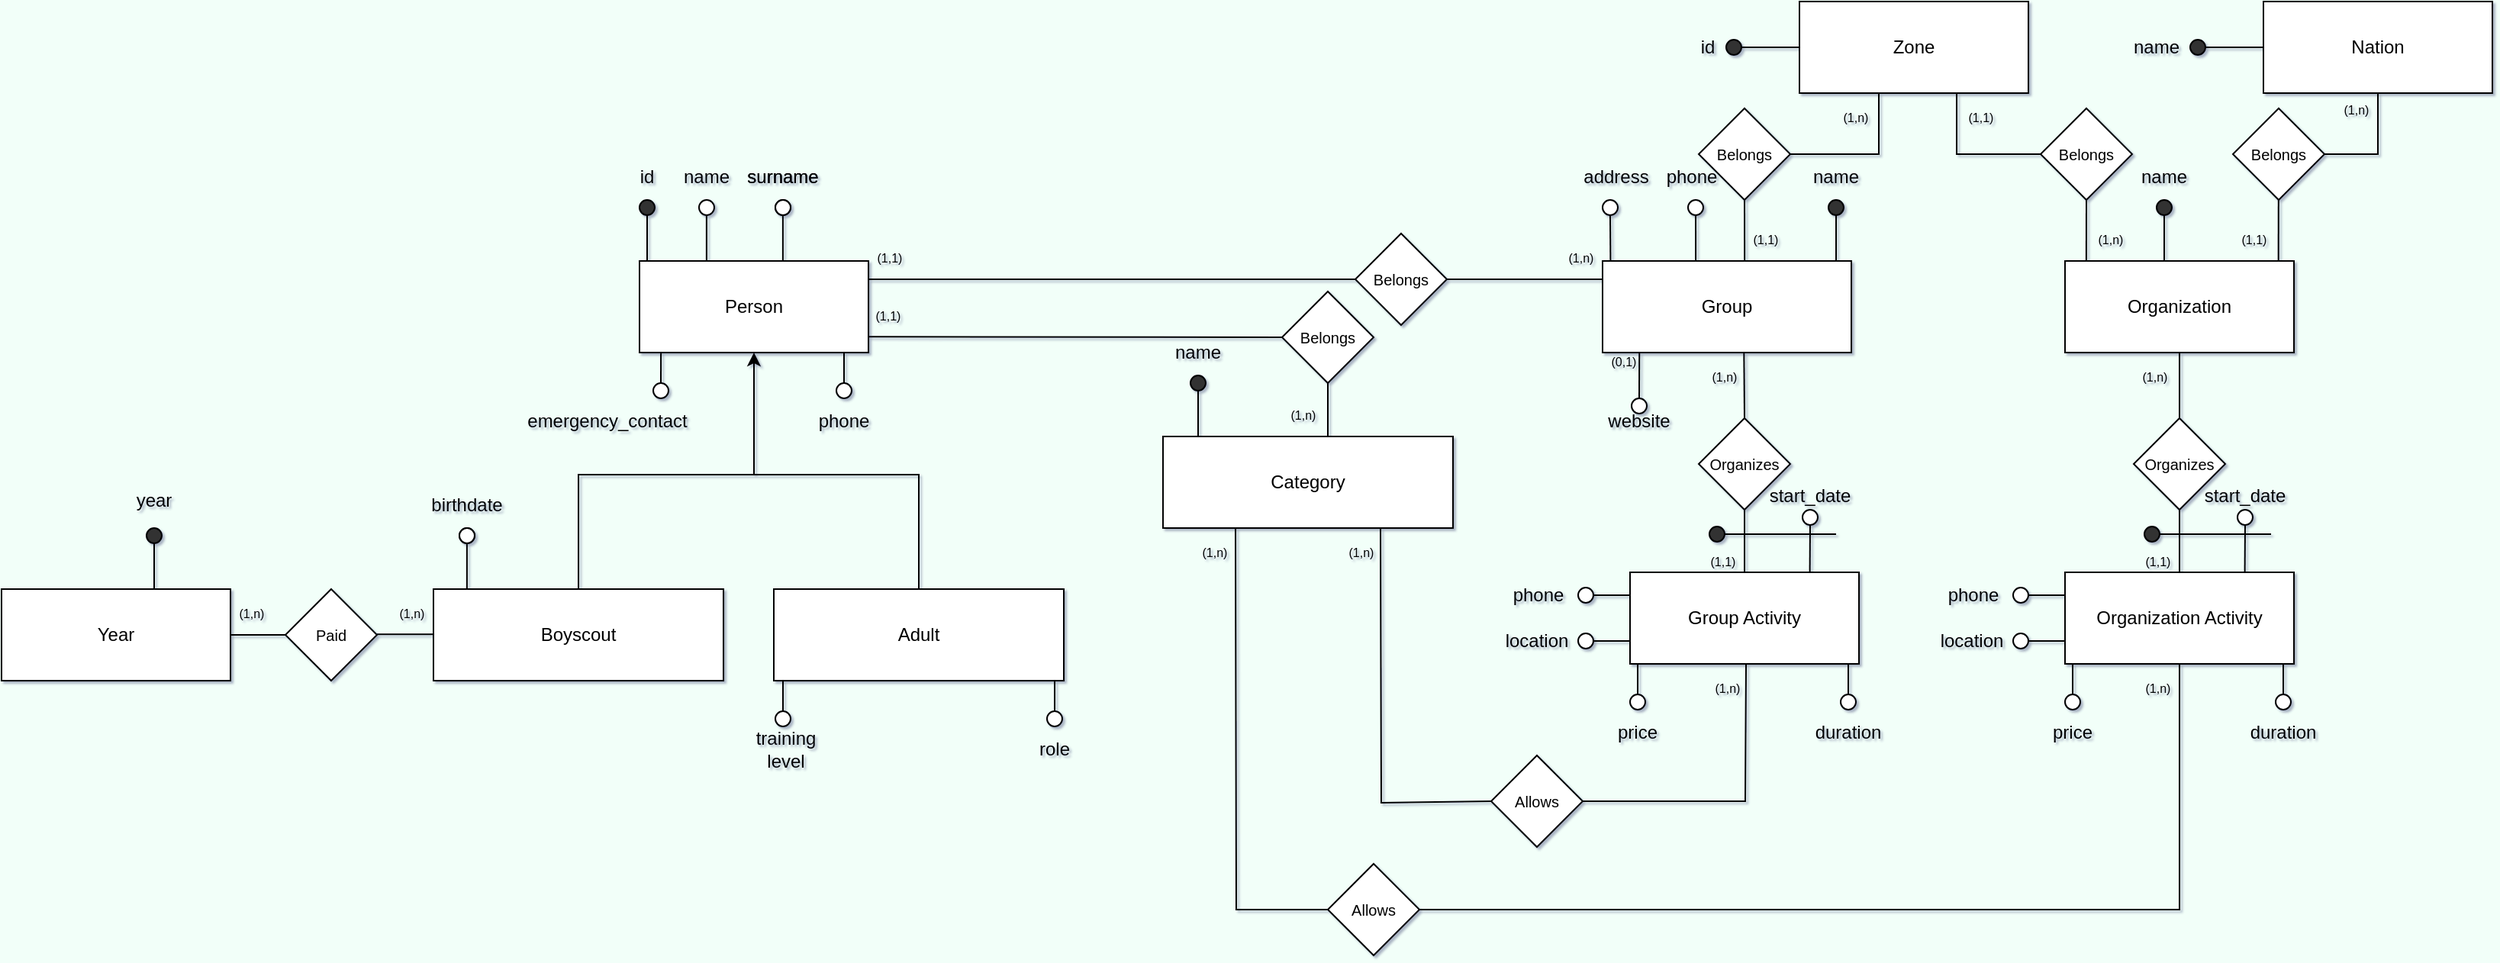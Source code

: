 <mxfile version="18.1.3" type="device"><diagram id="R2lEEEUBdFMjLlhIrx00" name="Page-1"><mxGraphModel dx="1183" dy="358" grid="1" gridSize="10" guides="1" tooltips="1" connect="1" arrows="1" fold="1" page="1" pageScale="1" pageWidth="850" pageHeight="1100" background="#F2FFF9" math="0" shadow="1" extFonts="Permanent Marker^https://fonts.googleapis.com/css?family=Permanent+Marker"><root><mxCell id="0"/><mxCell id="1" parent="0"/><mxCell id="DoqK734k6bvV0mtq3_Hi-2" value="Person" style="rounded=0;whiteSpace=wrap;html=1;" parent="1" vertex="1"><mxGeometry x="-81" y="255" width="150" height="60" as="geometry"/></mxCell><mxCell id="DoqK734k6bvV0mtq3_Hi-8" value="" style="ellipse;whiteSpace=wrap;html=1;fillColor=#303030;" parent="1" vertex="1"><mxGeometry x="-81" y="215" width="10" height="10" as="geometry"/></mxCell><mxCell id="DoqK734k6bvV0mtq3_Hi-12" value="" style="endArrow=none;html=1;rounded=0;" parent="1" edge="1"><mxGeometry width="50" height="50" relative="1" as="geometry"><mxPoint x="-76" y="255" as="sourcePoint"/><mxPoint x="-76" y="225" as="targetPoint"/></mxGeometry></mxCell><mxCell id="DoqK734k6bvV0mtq3_Hi-15" value="id" style="text;html=1;strokeColor=none;fillColor=none;align=center;verticalAlign=middle;whiteSpace=wrap;rounded=0;" parent="1" vertex="1"><mxGeometry x="-106" y="185" width="60" height="30" as="geometry"/></mxCell><mxCell id="DoqK734k6bvV0mtq3_Hi-16" value="" style="ellipse;whiteSpace=wrap;html=1;fillColor=#FFFFFF;" parent="1" vertex="1"><mxGeometry x="-42" y="215" width="10" height="10" as="geometry"/></mxCell><mxCell id="DoqK734k6bvV0mtq3_Hi-18" value="name" style="text;html=1;strokeColor=none;fillColor=none;align=center;verticalAlign=middle;whiteSpace=wrap;rounded=0;" parent="1" vertex="1"><mxGeometry x="-67" y="185" width="60" height="30" as="geometry"/></mxCell><mxCell id="DoqK734k6bvV0mtq3_Hi-21" value="" style="ellipse;whiteSpace=wrap;html=1;fillColor=#FFFFFF;" parent="1" vertex="1"><mxGeometry x="8" y="215" width="10" height="10" as="geometry"/></mxCell><mxCell id="DoqK734k6bvV0mtq3_Hi-23" value="surname" style="text;html=1;strokeColor=none;fillColor=none;align=center;verticalAlign=middle;whiteSpace=wrap;rounded=0;" parent="1" vertex="1"><mxGeometry x="-17" y="185" width="60" height="30" as="geometry"/></mxCell><mxCell id="DoqK734k6bvV0mtq3_Hi-24" value="surname" style="text;html=1;strokeColor=none;fillColor=none;align=center;verticalAlign=middle;whiteSpace=wrap;rounded=0;" parent="1" vertex="1"><mxGeometry x="-17" y="185" width="60" height="30" as="geometry"/></mxCell><mxCell id="DoqK734k6bvV0mtq3_Hi-25" value="" style="ellipse;whiteSpace=wrap;html=1;fillColor=#FFFFFF;" parent="1" vertex="1"><mxGeometry x="8" y="215" width="10" height="10" as="geometry"/></mxCell><mxCell id="DoqK734k6bvV0mtq3_Hi-27" value="emergency_contact" style="text;html=1;strokeColor=none;fillColor=none;align=center;verticalAlign=middle;whiteSpace=wrap;rounded=0;" parent="1" vertex="1"><mxGeometry x="-132" y="345" width="60" height="30" as="geometry"/></mxCell><mxCell id="DoqK734k6bvV0mtq3_Hi-28" value="" style="ellipse;whiteSpace=wrap;html=1;fillColor=#FFFFFF;" parent="1" vertex="1"><mxGeometry x="-72" y="335" width="10" height="10" as="geometry"/></mxCell><mxCell id="DoqK734k6bvV0mtq3_Hi-30" value="phone" style="text;html=1;strokeColor=none;fillColor=none;align=center;verticalAlign=middle;whiteSpace=wrap;rounded=0;" parent="1" vertex="1"><mxGeometry x="23" y="345" width="60" height="30" as="geometry"/></mxCell><mxCell id="DoqK734k6bvV0mtq3_Hi-31" value="" style="ellipse;whiteSpace=wrap;html=1;fillColor=#FFFFFF;" parent="1" vertex="1"><mxGeometry x="48" y="335" width="10" height="10" as="geometry"/></mxCell><mxCell id="DoqK734k6bvV0mtq3_Hi-32" value="" style="endArrow=none;html=1;rounded=0;" parent="1" edge="1"><mxGeometry width="50" height="50" relative="1" as="geometry"><mxPoint x="-37.06" y="255" as="sourcePoint"/><mxPoint x="-37.06" y="225" as="targetPoint"/></mxGeometry></mxCell><mxCell id="DoqK734k6bvV0mtq3_Hi-33" value="" style="endArrow=none;html=1;rounded=0;" parent="1" edge="1"><mxGeometry width="50" height="50" relative="1" as="geometry"><mxPoint x="12.94" y="255" as="sourcePoint"/><mxPoint x="12.94" y="225" as="targetPoint"/></mxGeometry></mxCell><mxCell id="DoqK734k6bvV0mtq3_Hi-35" value="Adult" style="rounded=0;whiteSpace=wrap;html=1;" parent="1" vertex="1"><mxGeometry x="7" y="470" width="190" height="60" as="geometry"/></mxCell><mxCell id="DoqK734k6bvV0mtq3_Hi-37" value="training level" style="text;html=1;strokeColor=none;fillColor=none;align=center;verticalAlign=middle;whiteSpace=wrap;rounded=0;" parent="1" vertex="1"><mxGeometry x="-15" y="560" width="60" height="30" as="geometry"/></mxCell><mxCell id="DoqK734k6bvV0mtq3_Hi-40" value="role" style="text;html=1;strokeColor=none;fillColor=none;align=center;verticalAlign=middle;whiteSpace=wrap;rounded=0;" parent="1" vertex="1"><mxGeometry x="161" y="560" width="60" height="30" as="geometry"/></mxCell><mxCell id="DoqK734k6bvV0mtq3_Hi-42" value="Group" style="rounded=0;whiteSpace=wrap;html=1;" parent="1" vertex="1"><mxGeometry x="550" y="255" width="163" height="60" as="geometry"/></mxCell><mxCell id="DoqK734k6bvV0mtq3_Hi-43" value="" style="ellipse;whiteSpace=wrap;html=1;fillColor=#303030;" parent="1" vertex="1"><mxGeometry x="698" y="215" width="10" height="10" as="geometry"/></mxCell><mxCell id="DoqK734k6bvV0mtq3_Hi-44" value="" style="endArrow=none;html=1;rounded=0;" parent="1" edge="1"><mxGeometry width="50" height="50" relative="1" as="geometry"><mxPoint x="703" y="255" as="sourcePoint"/><mxPoint x="703" y="225" as="targetPoint"/></mxGeometry></mxCell><mxCell id="DoqK734k6bvV0mtq3_Hi-45" value="name" style="text;html=1;strokeColor=none;fillColor=none;align=center;verticalAlign=middle;whiteSpace=wrap;rounded=0;" parent="1" vertex="1"><mxGeometry x="673" y="185" width="60" height="30" as="geometry"/></mxCell><mxCell id="DoqK734k6bvV0mtq3_Hi-47" value="phone" style="text;html=1;strokeColor=none;fillColor=none;align=center;verticalAlign=middle;whiteSpace=wrap;rounded=0;" parent="1" vertex="1"><mxGeometry x="589" y="185" width="39" height="30" as="geometry"/></mxCell><mxCell id="DoqK734k6bvV0mtq3_Hi-50" value="website" style="text;html=1;strokeColor=none;fillColor=none;align=center;verticalAlign=middle;whiteSpace=wrap;rounded=0;" parent="1" vertex="1"><mxGeometry x="544" y="345" width="60" height="30" as="geometry"/></mxCell><mxCell id="DoqK734k6bvV0mtq3_Hi-57" value="address" style="text;html=1;strokeColor=none;fillColor=none;align=center;verticalAlign=middle;whiteSpace=wrap;rounded=0;" parent="1" vertex="1"><mxGeometry x="529" y="185" width="60" height="30" as="geometry"/></mxCell><mxCell id="DoqK734k6bvV0mtq3_Hi-72" value="Organization" style="rounded=0;whiteSpace=wrap;html=1;" parent="1" vertex="1"><mxGeometry x="853" y="255" width="150" height="60" as="geometry"/></mxCell><mxCell id="DoqK734k6bvV0mtq3_Hi-78" value="" style="ellipse;whiteSpace=wrap;html=1;fillColor=#303030;" parent="1" vertex="1"><mxGeometry x="913" y="215" width="10" height="10" as="geometry"/></mxCell><mxCell id="DoqK734k6bvV0mtq3_Hi-79" value="" style="endArrow=none;html=1;rounded=0;" parent="1" edge="1"><mxGeometry width="50" height="50" relative="1" as="geometry"><mxPoint x="918" y="255" as="sourcePoint"/><mxPoint x="918" y="225" as="targetPoint"/></mxGeometry></mxCell><mxCell id="DoqK734k6bvV0mtq3_Hi-80" value="name" style="text;html=1;strokeColor=none;fillColor=none;align=center;verticalAlign=middle;whiteSpace=wrap;rounded=0;" parent="1" vertex="1"><mxGeometry x="888" y="185" width="60" height="30" as="geometry"/></mxCell><mxCell id="DoqK734k6bvV0mtq3_Hi-81" value="" style="endArrow=none;html=1;rounded=0;exitX=0.5;exitY=1;exitDx=0;exitDy=0;entryX=0.032;entryY=-0.006;entryDx=0;entryDy=0;entryPerimeter=0;" parent="1" source="DoqK734k6bvV0mtq3_Hi-82" target="DoqK734k6bvV0mtq3_Hi-42" edge="1"><mxGeometry width="50" height="50" relative="1" as="geometry"><mxPoint x="572" y="235" as="sourcePoint"/><mxPoint x="555" y="250" as="targetPoint"/></mxGeometry></mxCell><mxCell id="DoqK734k6bvV0mtq3_Hi-82" value="" style="ellipse;whiteSpace=wrap;html=1;fillColor=#FFFFFF;" parent="1" vertex="1"><mxGeometry x="550" y="215" width="10" height="10" as="geometry"/></mxCell><mxCell id="DoqK734k6bvV0mtq3_Hi-83" value="" style="endArrow=none;html=1;rounded=0;exitX=0.148;exitY=1.008;exitDx=0;exitDy=0;entryX=0.5;entryY=0;entryDx=0;entryDy=0;exitPerimeter=0;" parent="1" source="DoqK734k6bvV0mtq3_Hi-42" target="DoqK734k6bvV0mtq3_Hi-84" edge="1"><mxGeometry width="50" height="50" relative="1" as="geometry"><mxPoint x="563" y="300" as="sourcePoint"/><mxPoint x="525.0" y="305" as="targetPoint"/></mxGeometry></mxCell><mxCell id="DoqK734k6bvV0mtq3_Hi-84" value="" style="ellipse;whiteSpace=wrap;html=1;fillColor=#FFFFFF;" parent="1" vertex="1"><mxGeometry x="569" y="345" width="10" height="10" as="geometry"/></mxCell><mxCell id="DoqK734k6bvV0mtq3_Hi-85" value="" style="endArrow=none;html=1;rounded=0;exitX=0.067;exitY=-0.002;exitDx=0;exitDy=0;entryX=0.5;entryY=1;entryDx=0;entryDy=0;exitPerimeter=0;" parent="1" target="DoqK734k6bvV0mtq3_Hi-86" edge="1"><mxGeometry width="50" height="50" relative="1" as="geometry"><mxPoint x="611.05" y="254.88" as="sourcePoint"/><mxPoint x="563.0" y="265" as="targetPoint"/></mxGeometry></mxCell><mxCell id="DoqK734k6bvV0mtq3_Hi-86" value="" style="ellipse;whiteSpace=wrap;html=1;fillColor=#FFFFFF;" parent="1" vertex="1"><mxGeometry x="606" y="215" width="10" height="10" as="geometry"/></mxCell><mxCell id="DoqK734k6bvV0mtq3_Hi-93" value="Group Activity" style="rounded=0;whiteSpace=wrap;html=1;" parent="1" vertex="1"><mxGeometry x="568" y="459" width="150" height="60" as="geometry"/></mxCell><mxCell id="DoqK734k6bvV0mtq3_Hi-95" value="start_date" style="text;html=1;strokeColor=none;fillColor=none;align=center;verticalAlign=middle;whiteSpace=wrap;rounded=0;" parent="1" vertex="1"><mxGeometry x="656" y="394" width="60" height="30" as="geometry"/></mxCell><mxCell id="DoqK734k6bvV0mtq3_Hi-96" value="" style="ellipse;whiteSpace=wrap;html=1;fillColor=#FFFFFF;" parent="1" vertex="1"><mxGeometry x="681" y="418" width="10" height="10" as="geometry"/></mxCell><mxCell id="DoqK734k6bvV0mtq3_Hi-97" value="" style="endArrow=none;html=1;rounded=0;entryX=0.5;entryY=1;entryDx=0;entryDy=0;exitX=0.832;exitY=0;exitDx=0;exitDy=0;exitPerimeter=0;" parent="1" target="DoqK734k6bvV0mtq3_Hi-96" edge="1"><mxGeometry width="50" height="50" relative="1" as="geometry"><mxPoint x="685.8" y="459" as="sourcePoint"/><mxPoint x="686" y="445" as="targetPoint"/></mxGeometry></mxCell><mxCell id="DoqK734k6bvV0mtq3_Hi-98" value="duration" style="text;html=1;strokeColor=none;fillColor=none;align=center;verticalAlign=middle;whiteSpace=wrap;rounded=0;" parent="1" vertex="1"><mxGeometry x="681" y="549" width="60" height="30" as="geometry"/></mxCell><mxCell id="DoqK734k6bvV0mtq3_Hi-99" value="" style="ellipse;whiteSpace=wrap;html=1;fillColor=#FFFFFF;" parent="1" vertex="1"><mxGeometry x="706" y="539" width="10" height="10" as="geometry"/></mxCell><mxCell id="DoqK734k6bvV0mtq3_Hi-100" value="" style="endArrow=none;html=1;rounded=0;exitX=0.5;exitY=1;exitDx=0;exitDy=0;entryX=0.5;entryY=0;entryDx=0;entryDy=0;" parent="1" target="DoqK734k6bvV0mtq3_Hi-99" edge="1"><mxGeometry width="50" height="50" relative="1" as="geometry"><mxPoint x="711" y="519.0" as="sourcePoint"/><mxPoint x="711" y="539" as="targetPoint"/></mxGeometry></mxCell><mxCell id="DoqK734k6bvV0mtq3_Hi-101" value="price" style="text;html=1;strokeColor=none;fillColor=none;align=center;verticalAlign=middle;whiteSpace=wrap;rounded=0;" parent="1" vertex="1"><mxGeometry x="543" y="549" width="60" height="30" as="geometry"/></mxCell><mxCell id="DoqK734k6bvV0mtq3_Hi-102" value="" style="ellipse;whiteSpace=wrap;html=1;fillColor=#FFFFFF;" parent="1" vertex="1"><mxGeometry x="568" y="539" width="10" height="10" as="geometry"/></mxCell><mxCell id="DoqK734k6bvV0mtq3_Hi-103" value="" style="endArrow=none;html=1;rounded=0;exitX=0.5;exitY=1;exitDx=0;exitDy=0;entryX=0.5;entryY=0;entryDx=0;entryDy=0;" parent="1" target="DoqK734k6bvV0mtq3_Hi-102" edge="1"><mxGeometry width="50" height="50" relative="1" as="geometry"><mxPoint x="573" y="519.0" as="sourcePoint"/><mxPoint x="573" y="539" as="targetPoint"/></mxGeometry></mxCell><mxCell id="DoqK734k6bvV0mtq3_Hi-104" value="location" style="text;html=1;strokeColor=none;fillColor=none;align=center;verticalAlign=middle;whiteSpace=wrap;rounded=0;" parent="1" vertex="1"><mxGeometry x="477" y="489" width="60" height="30" as="geometry"/></mxCell><mxCell id="DoqK734k6bvV0mtq3_Hi-108" value="phone" style="text;html=1;strokeColor=none;fillColor=none;align=center;verticalAlign=middle;whiteSpace=wrap;rounded=0;" parent="1" vertex="1"><mxGeometry x="487" y="459" width="42" height="30" as="geometry"/></mxCell><mxCell id="DoqK734k6bvV0mtq3_Hi-109" value="" style="ellipse;whiteSpace=wrap;html=1;fillColor=#FFFFFF;" parent="1" vertex="1"><mxGeometry x="534" y="469" width="10" height="10" as="geometry"/></mxCell><mxCell id="DoqK734k6bvV0mtq3_Hi-110" value="" style="endArrow=none;html=1;rounded=0;entryX=1;entryY=0.5;entryDx=0;entryDy=0;" parent="1" target="DoqK734k6bvV0mtq3_Hi-109" edge="1"><mxGeometry width="50" height="50" relative="1" as="geometry"><mxPoint x="568" y="474" as="sourcePoint"/><mxPoint x="528" y="474" as="targetPoint"/></mxGeometry></mxCell><mxCell id="DoqK734k6bvV0mtq3_Hi-111" value="&lt;span style=&quot;font-size: 10px&quot;&gt;Organizes&lt;/span&gt;" style="rhombus;whiteSpace=wrap;html=1;fillColor=#FFFFFF;" parent="1" vertex="1"><mxGeometry x="613" y="358" width="60" height="60" as="geometry"/></mxCell><mxCell id="DoqK734k6bvV0mtq3_Hi-112" value="&lt;font style=&quot;font-size: 10px&quot;&gt;Organizes&lt;/font&gt;" style="rhombus;whiteSpace=wrap;html=1;fillColor=#FFFFFF;" parent="1" vertex="1"><mxGeometry x="898" y="358" width="60" height="60" as="geometry"/></mxCell><mxCell id="DoqK734k6bvV0mtq3_Hi-119" value="&lt;font style=&quot;font-size: 8px&quot;&gt;(1,n)&lt;/font&gt;" style="text;html=1;strokeColor=none;fillColor=none;align=center;verticalAlign=middle;whiteSpace=wrap;rounded=0;" parent="1" vertex="1"><mxGeometry x="898" y="315" width="28" height="30" as="geometry"/></mxCell><mxCell id="DoqK734k6bvV0mtq3_Hi-121" value="&lt;font style=&quot;font-size: 8px&quot;&gt;(1,1)&lt;/font&gt;" style="text;html=1;strokeColor=none;fillColor=none;align=center;verticalAlign=middle;whiteSpace=wrap;rounded=0;" parent="1" vertex="1"><mxGeometry x="615" y="436" width="28" height="30" as="geometry"/></mxCell><mxCell id="DoqK734k6bvV0mtq3_Hi-128" value="" style="ellipse;whiteSpace=wrap;html=1;fillColor=#FFFFFF;" parent="1" vertex="1"><mxGeometry x="8" y="550" width="10" height="10" as="geometry"/></mxCell><mxCell id="DoqK734k6bvV0mtq3_Hi-129" value="" style="endArrow=none;html=1;rounded=0;exitX=0.5;exitY=1;exitDx=0;exitDy=0;entryX=0.5;entryY=0;entryDx=0;entryDy=0;" parent="1" edge="1"><mxGeometry width="50" height="50" relative="1" as="geometry"><mxPoint x="13" y="530" as="sourcePoint"/><mxPoint x="13" y="550" as="targetPoint"/></mxGeometry></mxCell><mxCell id="DoqK734k6bvV0mtq3_Hi-130" value="" style="ellipse;whiteSpace=wrap;html=1;fillColor=#FFFFFF;" parent="1" vertex="1"><mxGeometry x="186" y="550" width="10" height="10" as="geometry"/></mxCell><mxCell id="DoqK734k6bvV0mtq3_Hi-131" value="" style="endArrow=none;html=1;rounded=0;exitX=0.5;exitY=1;exitDx=0;exitDy=0;entryX=0.5;entryY=0;entryDx=0;entryDy=0;" parent="1" target="DoqK734k6bvV0mtq3_Hi-130" edge="1"><mxGeometry width="50" height="50" relative="1" as="geometry"><mxPoint x="191" y="530" as="sourcePoint"/><mxPoint x="191" y="550" as="targetPoint"/></mxGeometry></mxCell><mxCell id="DoqK734k6bvV0mtq3_Hi-145" value="" style="endArrow=none;html=1;rounded=0;entryX=0.5;entryY=1;entryDx=0;entryDy=0;exitX=0.5;exitY=0;exitDx=0;exitDy=0;" parent="1" source="DoqK734k6bvV0mtq3_Hi-112" target="DoqK734k6bvV0mtq3_Hi-72" edge="1"><mxGeometry width="50" height="50" relative="1" as="geometry"><mxPoint x="967.49" y="385" as="sourcePoint"/><mxPoint x="967.29" y="275" as="targetPoint"/></mxGeometry></mxCell><mxCell id="DoqK734k6bvV0mtq3_Hi-146" value="" style="ellipse;whiteSpace=wrap;html=1;fillColor=#FFFFFF;" parent="1" vertex="1"><mxGeometry x="534" y="499" width="10" height="10" as="geometry"/></mxCell><mxCell id="DoqK734k6bvV0mtq3_Hi-147" value="" style="endArrow=none;html=1;rounded=0;entryX=1;entryY=0.5;entryDx=0;entryDy=0;" parent="1" target="DoqK734k6bvV0mtq3_Hi-146" edge="1"><mxGeometry width="50" height="50" relative="1" as="geometry"><mxPoint x="568" y="504.0" as="sourcePoint"/><mxPoint x="528" y="504" as="targetPoint"/></mxGeometry></mxCell><mxCell id="DoqK734k6bvV0mtq3_Hi-176" value="&lt;font style=&quot;font-size: 10px&quot;&gt;Allows&lt;/font&gt;" style="rhombus;whiteSpace=wrap;html=1;fillColor=#FFFFFF;" parent="1" vertex="1"><mxGeometry x="477" y="579" width="60" height="60" as="geometry"/></mxCell><mxCell id="DoqK734k6bvV0mtq3_Hi-190" value="" style="ellipse;whiteSpace=wrap;html=1;fillColor=#303030;" parent="1" vertex="1"><mxGeometry x="280" y="330" width="10" height="10" as="geometry"/></mxCell><mxCell id="DoqK734k6bvV0mtq3_Hi-191" value="" style="endArrow=none;html=1;rounded=0;" parent="1" edge="1"><mxGeometry width="50" height="50" relative="1" as="geometry"><mxPoint x="285" y="370" as="sourcePoint"/><mxPoint x="285" y="340" as="targetPoint"/></mxGeometry></mxCell><mxCell id="DoqK734k6bvV0mtq3_Hi-192" value="name" style="text;html=1;strokeColor=none;fillColor=none;align=center;verticalAlign=middle;whiteSpace=wrap;rounded=0;" parent="1" vertex="1"><mxGeometry x="255" y="300" width="60" height="30" as="geometry"/></mxCell><mxCell id="DoqK734k6bvV0mtq3_Hi-195" value="" style="endArrow=none;html=1;rounded=0;entryX=0.5;entryY=1;entryDx=0;entryDy=0;exitX=0.5;exitY=0;exitDx=0;exitDy=0;" parent="1" source="DoqK734k6bvV0mtq3_Hi-111" edge="1"><mxGeometry width="50" height="50" relative="1" as="geometry"><mxPoint x="643" y="365" as="sourcePoint"/><mxPoint x="642.66" y="315" as="targetPoint"/></mxGeometry></mxCell><mxCell id="BF_dbd6eHi6yPSpijGAB-2" value="" style="endArrow=none;html=1;rounded=0;entryX=0.25;entryY=1;entryDx=0;entryDy=0;exitX=1;exitY=0.5;exitDx=0;exitDy=0;" parent="1" source="DoqK734k6bvV0mtq3_Hi-176" edge="1"><mxGeometry width="50" height="50" relative="1" as="geometry"><mxPoint x="449" y="609" as="sourcePoint"/><mxPoint x="644" y="519" as="targetPoint"/><Array as="points"><mxPoint x="643.5" y="609"/></Array></mxGeometry></mxCell><mxCell id="BF_dbd6eHi6yPSpijGAB-15" value="Zone" style="rounded=0;whiteSpace=wrap;html=1;" parent="1" vertex="1"><mxGeometry x="679" y="85" width="150" height="60" as="geometry"/></mxCell><mxCell id="BF_dbd6eHi6yPSpijGAB-16" value="" style="endArrow=none;html=1;rounded=0;exitX=0.571;exitY=-0.006;exitDx=0;exitDy=0;entryX=0.5;entryY=1;entryDx=0;entryDy=0;exitPerimeter=0;" parent="1" source="DoqK734k6bvV0mtq3_Hi-42" target="BF_dbd6eHi6yPSpijGAB-23" edge="1"><mxGeometry width="50" height="50" relative="1" as="geometry"><mxPoint x="593" y="405" as="sourcePoint"/><mxPoint x="693" y="165" as="targetPoint"/></mxGeometry></mxCell><mxCell id="BF_dbd6eHi6yPSpijGAB-19" value="id" style="text;html=1;strokeColor=none;fillColor=none;align=center;verticalAlign=middle;whiteSpace=wrap;rounded=0;" parent="1" vertex="1"><mxGeometry x="589" y="100" width="60" height="30" as="geometry"/></mxCell><mxCell id="BF_dbd6eHi6yPSpijGAB-20" value="" style="ellipse;whiteSpace=wrap;html=1;fillColor=#303030;" parent="1" vertex="1"><mxGeometry x="631" y="110" width="10" height="10" as="geometry"/></mxCell><mxCell id="BF_dbd6eHi6yPSpijGAB-23" value="&lt;font style=&quot;font-size: 10px&quot;&gt;Belongs&lt;/font&gt;" style="rhombus;whiteSpace=wrap;html=1;fillColor=#FFFFFF;" parent="1" vertex="1"><mxGeometry x="613" y="155" width="60" height="60" as="geometry"/></mxCell><mxCell id="BF_dbd6eHi6yPSpijGAB-26" value="&lt;font style=&quot;font-size: 8px&quot;&gt;(1,1)&lt;/font&gt;" style="text;html=1;strokeColor=none;fillColor=none;align=center;verticalAlign=middle;whiteSpace=wrap;rounded=0;" parent="1" vertex="1"><mxGeometry x="643" y="225" width="28" height="30" as="geometry"/></mxCell><mxCell id="BF_dbd6eHi6yPSpijGAB-28" value="" style="endArrow=none;html=1;rounded=0;entryX=0;entryY=0.5;entryDx=0;entryDy=0;exitX=1;exitY=0.5;exitDx=0;exitDy=0;" parent="1" source="BF_dbd6eHi6yPSpijGAB-20" target="BF_dbd6eHi6yPSpijGAB-15" edge="1"><mxGeometry width="50" height="50" relative="1" as="geometry"><mxPoint x="757" y="55" as="sourcePoint"/><mxPoint x="519.5" y="505" as="targetPoint"/></mxGeometry></mxCell><mxCell id="BF_dbd6eHi6yPSpijGAB-34" value="" style="endArrow=none;html=1;rounded=0;exitX=0;exitY=0;exitDx=0;exitDy=0;" parent="1" source="DoqK734k6bvV0mtq3_Hi-45" edge="1"><mxGeometry width="50" height="50" relative="1" as="geometry"><mxPoint x="651" y="185" as="sourcePoint"/><mxPoint x="731" y="145" as="targetPoint"/><Array as="points"><mxPoint x="731" y="185"/></Array></mxGeometry></mxCell><mxCell id="BF_dbd6eHi6yPSpijGAB-35" value="&lt;font style=&quot;font-size: 8px&quot;&gt;(1,n)&lt;/font&gt;" style="text;html=1;strokeColor=none;fillColor=none;align=center;verticalAlign=middle;whiteSpace=wrap;rounded=0;" parent="1" vertex="1"><mxGeometry x="702" y="145" width="28" height="30" as="geometry"/></mxCell><mxCell id="BF_dbd6eHi6yPSpijGAB-38" value="&lt;font style=&quot;font-size: 10px&quot;&gt;Belongs&lt;/font&gt;" style="rhombus;whiteSpace=wrap;html=1;fillColor=#FFFFFF;" parent="1" vertex="1"><mxGeometry x="837" y="155" width="60" height="60" as="geometry"/></mxCell><mxCell id="BF_dbd6eHi6yPSpijGAB-41" value="" style="endArrow=none;html=1;rounded=0;exitX=0.534;exitY=0.013;exitDx=0;exitDy=0;entryX=0.5;entryY=1;entryDx=0;entryDy=0;exitPerimeter=0;" parent="1" target="BF_dbd6eHi6yPSpijGAB-38" edge="1"><mxGeometry width="50" height="50" relative="1" as="geometry"><mxPoint x="866.93" y="255" as="sourcePoint"/><mxPoint x="866.83" y="214.22" as="targetPoint"/></mxGeometry></mxCell><mxCell id="BF_dbd6eHi6yPSpijGAB-43" value="" style="endArrow=none;html=1;rounded=0;exitX=0;exitY=0.5;exitDx=0;exitDy=0;" parent="1" edge="1"><mxGeometry width="50" height="50" relative="1" as="geometry"><mxPoint x="815" y="185" as="sourcePoint"/><mxPoint x="782" y="145" as="targetPoint"/><Array as="points"><mxPoint x="782" y="185"/></Array></mxGeometry></mxCell><mxCell id="BF_dbd6eHi6yPSpijGAB-44" value="&lt;font style=&quot;font-size: 8px&quot;&gt;(1,1)&lt;/font&gt;" style="text;html=1;strokeColor=none;fillColor=none;align=center;verticalAlign=middle;whiteSpace=wrap;rounded=0;" parent="1" vertex="1"><mxGeometry x="784" y="145" width="28" height="30" as="geometry"/></mxCell><mxCell id="BF_dbd6eHi6yPSpijGAB-45" value="&lt;font style=&quot;font-size: 8px&quot;&gt;(1,n)&lt;/font&gt;" style="text;html=1;strokeColor=none;fillColor=none;align=center;verticalAlign=middle;whiteSpace=wrap;rounded=0;" parent="1" vertex="1"><mxGeometry x="869" y="225" width="28" height="30" as="geometry"/></mxCell><mxCell id="mEatIiZUnXs6xPLFm82P-4" value="" style="endArrow=none;html=1;rounded=0;exitX=0.067;exitY=1.008;exitDx=0;exitDy=0;exitPerimeter=0;" parent="1" edge="1"><mxGeometry width="50" height="50" relative="1" as="geometry"><mxPoint x="-66.95" y="315.48" as="sourcePoint"/><mxPoint x="-67" y="335" as="targetPoint"/></mxGeometry></mxCell><mxCell id="mEatIiZUnXs6xPLFm82P-5" value="" style="endArrow=none;html=1;rounded=0;" parent="1" edge="1"><mxGeometry width="50" height="50" relative="1" as="geometry"><mxPoint x="53" y="315" as="sourcePoint"/><mxPoint x="53" y="335" as="targetPoint"/></mxGeometry></mxCell><mxCell id="mEatIiZUnXs6xPLFm82P-6" value="&lt;font style=&quot;font-size: 10px&quot;&gt;Paid&lt;/font&gt;" style="rhombus;whiteSpace=wrap;html=1;fillColor=#FFFFFF;" parent="1" vertex="1"><mxGeometry x="-313" y="470" width="60" height="60" as="geometry"/></mxCell><mxCell id="mEatIiZUnXs6xPLFm82P-9" value="" style="endArrow=none;html=1;rounded=0;entryX=0;entryY=0.5;entryDx=0;entryDy=0;" parent="1" target="mEatIiZUnXs6xPLFm82P-6" edge="1"><mxGeometry width="50" height="50" relative="1" as="geometry"><mxPoint x="-350" y="500" as="sourcePoint"/><mxPoint x="-318" y="500" as="targetPoint"/></mxGeometry></mxCell><mxCell id="mEatIiZUnXs6xPLFm82P-10" value="Year" style="rounded=0;whiteSpace=wrap;html=1;" parent="1" vertex="1"><mxGeometry x="-499" y="470" width="150" height="60" as="geometry"/></mxCell><mxCell id="mEatIiZUnXs6xPLFm82P-13" value="" style="ellipse;whiteSpace=wrap;html=1;fillColor=#303030;" parent="1" vertex="1"><mxGeometry x="-404" y="430" width="10" height="10" as="geometry"/></mxCell><mxCell id="mEatIiZUnXs6xPLFm82P-14" value="" style="endArrow=none;html=1;rounded=0;" parent="1" edge="1"><mxGeometry width="50" height="50" relative="1" as="geometry"><mxPoint x="-399" y="470" as="sourcePoint"/><mxPoint x="-399" y="440" as="targetPoint"/></mxGeometry></mxCell><mxCell id="mEatIiZUnXs6xPLFm82P-15" value="year" style="text;html=1;strokeColor=none;fillColor=none;align=center;verticalAlign=middle;whiteSpace=wrap;rounded=0;" parent="1" vertex="1"><mxGeometry x="-429" y="397" width="60" height="30" as="geometry"/></mxCell><mxCell id="mEatIiZUnXs6xPLFm82P-16" value="&lt;font style=&quot;font-size: 8px&quot;&gt;(1,n)&lt;/font&gt;" style="text;html=1;strokeColor=none;fillColor=none;align=center;verticalAlign=middle;whiteSpace=wrap;rounded=0;" parent="1" vertex="1"><mxGeometry x="-349" y="470" width="28" height="30" as="geometry"/></mxCell><mxCell id="mEatIiZUnXs6xPLFm82P-41" value="&lt;font style=&quot;font-size: 8px&quot;&gt;(0,1)&lt;/font&gt;" style="text;html=1;strokeColor=none;fillColor=none;align=center;verticalAlign=middle;whiteSpace=wrap;rounded=0;" parent="1" vertex="1"><mxGeometry x="550" y="305" width="28" height="30" as="geometry"/></mxCell><mxCell id="mEatIiZUnXs6xPLFm82P-51" value="&lt;font style=&quot;font-size: 10px&quot;&gt;Belongs&lt;/font&gt;" style="rhombus;whiteSpace=wrap;html=1;fillColor=#FFFFFF;" parent="1" vertex="1"><mxGeometry x="963" y="155" width="60" height="60" as="geometry"/></mxCell><mxCell id="mEatIiZUnXs6xPLFm82P-52" value="" style="endArrow=none;html=1;rounded=0;exitX=1;exitY=0.5;exitDx=0;exitDy=0;entryX=0.5;entryY=1;entryDx=0;entryDy=0;" parent="1" source="mEatIiZUnXs6xPLFm82P-51" target="tHgO-CwZLrN9yqZKkyuR-40" edge="1"><mxGeometry width="50" height="50" relative="1" as="geometry"><mxPoint x="847" y="195" as="sourcePoint"/><mxPoint x="1052.52" y="150.24" as="targetPoint"/><Array as="points"><mxPoint x="1058" y="185"/></Array></mxGeometry></mxCell><mxCell id="mEatIiZUnXs6xPLFm82P-53" value="" style="endArrow=none;html=1;rounded=0;exitX=0.534;exitY=0.013;exitDx=0;exitDy=0;entryX=0.5;entryY=1;entryDx=0;entryDy=0;exitPerimeter=0;" parent="1" edge="1"><mxGeometry width="50" height="50" relative="1" as="geometry"><mxPoint x="992.83" y="255" as="sourcePoint"/><mxPoint x="992.9" y="215" as="targetPoint"/></mxGeometry></mxCell><mxCell id="mEatIiZUnXs6xPLFm82P-54" value="&lt;font style=&quot;font-size: 8px&quot;&gt;(1,1)&lt;/font&gt;" style="text;html=1;strokeColor=none;fillColor=none;align=center;verticalAlign=middle;whiteSpace=wrap;rounded=0;" parent="1" vertex="1"><mxGeometry x="963" y="225" width="28" height="30" as="geometry"/></mxCell><mxCell id="mEatIiZUnXs6xPLFm82P-55" value="&lt;font style=&quot;font-size: 8px&quot;&gt;(1,n)&lt;/font&gt;" style="text;html=1;strokeColor=none;fillColor=none;align=center;verticalAlign=middle;whiteSpace=wrap;rounded=0;" parent="1" vertex="1"><mxGeometry x="1030" y="140" width="28" height="30" as="geometry"/></mxCell><mxCell id="mEatIiZUnXs6xPLFm82P-63" value="" style="ellipse;whiteSpace=wrap;html=1;fillColor=#FFFFFF;" parent="1" vertex="1"><mxGeometry x="-199" y="430" width="10" height="10" as="geometry"/></mxCell><mxCell id="mEatIiZUnXs6xPLFm82P-64" value="birthdate" style="text;html=1;strokeColor=none;fillColor=none;align=center;verticalAlign=middle;whiteSpace=wrap;rounded=0;" parent="1" vertex="1"><mxGeometry x="-224" y="400" width="60" height="30" as="geometry"/></mxCell><mxCell id="mEatIiZUnXs6xPLFm82P-66" value="" style="ellipse;whiteSpace=wrap;html=1;fillColor=#FFFFFF;" parent="1" vertex="1"><mxGeometry x="-199" y="430" width="10" height="10" as="geometry"/></mxCell><mxCell id="mEatIiZUnXs6xPLFm82P-67" value="" style="endArrow=none;html=1;rounded=0;" parent="1" edge="1"><mxGeometry width="50" height="50" relative="1" as="geometry"><mxPoint x="-194.06" y="470" as="sourcePoint"/><mxPoint x="-194.06" y="440" as="targetPoint"/></mxGeometry></mxCell><mxCell id="tHgO-CwZLrN9yqZKkyuR-1" value="Boyscout" style="rounded=0;whiteSpace=wrap;html=1;" parent="1" vertex="1"><mxGeometry x="-216" y="470" width="190" height="60" as="geometry"/></mxCell><mxCell id="tHgO-CwZLrN9yqZKkyuR-4" value="" style="endArrow=classic;html=1;rounded=0;entryX=0.5;entryY=1;entryDx=0;entryDy=0;" parent="1" target="DoqK734k6bvV0mtq3_Hi-2" edge="1"><mxGeometry width="50" height="50" relative="1" as="geometry"><mxPoint x="-6" y="395" as="sourcePoint"/><mxPoint x="54" y="335" as="targetPoint"/></mxGeometry></mxCell><mxCell id="tHgO-CwZLrN9yqZKkyuR-5" value="" style="endArrow=none;html=1;rounded=0;exitX=0.5;exitY=0;exitDx=0;exitDy=0;entryX=0.5;entryY=0;entryDx=0;entryDy=0;" parent="1" source="DoqK734k6bvV0mtq3_Hi-35" target="tHgO-CwZLrN9yqZKkyuR-1" edge="1"><mxGeometry width="50" height="50" relative="1" as="geometry"><mxPoint x="44" y="395" as="sourcePoint"/><mxPoint x="-116" y="395" as="targetPoint"/><Array as="points"><mxPoint x="102" y="395"/><mxPoint x="5" y="395"/><mxPoint x="-121" y="395"/></Array></mxGeometry></mxCell><mxCell id="tHgO-CwZLrN9yqZKkyuR-6" value="" style="endArrow=none;html=1;rounded=0;entryX=0;entryY=0.5;entryDx=0;entryDy=0;" parent="1" edge="1"><mxGeometry width="50" height="50" relative="1" as="geometry"><mxPoint x="-253" y="499.67" as="sourcePoint"/><mxPoint x="-216" y="499.67" as="targetPoint"/></mxGeometry></mxCell><mxCell id="tHgO-CwZLrN9yqZKkyuR-7" value="&lt;font style=&quot;font-size: 8px&quot;&gt;(1,n)&lt;/font&gt;" style="text;html=1;strokeColor=none;fillColor=none;align=center;verticalAlign=middle;whiteSpace=wrap;rounded=0;" parent="1" vertex="1"><mxGeometry x="-244" y="470" width="28" height="30" as="geometry"/></mxCell><mxCell id="tHgO-CwZLrN9yqZKkyuR-8" value="Organization Activity" style="rounded=0;whiteSpace=wrap;html=1;" parent="1" vertex="1"><mxGeometry x="853" y="459" width="150" height="60" as="geometry"/></mxCell><mxCell id="tHgO-CwZLrN9yqZKkyuR-12" value="duration" style="text;html=1;strokeColor=none;fillColor=none;align=center;verticalAlign=middle;whiteSpace=wrap;rounded=0;" parent="1" vertex="1"><mxGeometry x="966" y="549" width="60" height="30" as="geometry"/></mxCell><mxCell id="tHgO-CwZLrN9yqZKkyuR-13" value="" style="ellipse;whiteSpace=wrap;html=1;fillColor=#FFFFFF;" parent="1" vertex="1"><mxGeometry x="991" y="539" width="10" height="10" as="geometry"/></mxCell><mxCell id="tHgO-CwZLrN9yqZKkyuR-14" value="" style="endArrow=none;html=1;rounded=0;exitX=0.5;exitY=1;exitDx=0;exitDy=0;entryX=0.5;entryY=0;entryDx=0;entryDy=0;" parent="1" target="tHgO-CwZLrN9yqZKkyuR-13" edge="1"><mxGeometry width="50" height="50" relative="1" as="geometry"><mxPoint x="996" y="519" as="sourcePoint"/><mxPoint x="996" y="539" as="targetPoint"/></mxGeometry></mxCell><mxCell id="tHgO-CwZLrN9yqZKkyuR-15" value="price" style="text;html=1;strokeColor=none;fillColor=none;align=center;verticalAlign=middle;whiteSpace=wrap;rounded=0;" parent="1" vertex="1"><mxGeometry x="828" y="549" width="60" height="30" as="geometry"/></mxCell><mxCell id="tHgO-CwZLrN9yqZKkyuR-16" value="" style="ellipse;whiteSpace=wrap;html=1;fillColor=#FFFFFF;" parent="1" vertex="1"><mxGeometry x="853" y="539" width="10" height="10" as="geometry"/></mxCell><mxCell id="tHgO-CwZLrN9yqZKkyuR-17" value="" style="endArrow=none;html=1;rounded=0;exitX=0.5;exitY=1;exitDx=0;exitDy=0;entryX=0.5;entryY=0;entryDx=0;entryDy=0;" parent="1" target="tHgO-CwZLrN9yqZKkyuR-16" edge="1"><mxGeometry width="50" height="50" relative="1" as="geometry"><mxPoint x="858" y="519" as="sourcePoint"/><mxPoint x="858" y="539" as="targetPoint"/></mxGeometry></mxCell><mxCell id="tHgO-CwZLrN9yqZKkyuR-18" value="location" style="text;html=1;strokeColor=none;fillColor=none;align=center;verticalAlign=middle;whiteSpace=wrap;rounded=0;" parent="1" vertex="1"><mxGeometry x="762" y="489" width="60" height="30" as="geometry"/></mxCell><mxCell id="tHgO-CwZLrN9yqZKkyuR-19" value="phone" style="text;html=1;strokeColor=none;fillColor=none;align=center;verticalAlign=middle;whiteSpace=wrap;rounded=0;" parent="1" vertex="1"><mxGeometry x="772" y="459" width="42" height="30" as="geometry"/></mxCell><mxCell id="tHgO-CwZLrN9yqZKkyuR-20" value="" style="ellipse;whiteSpace=wrap;html=1;fillColor=#FFFFFF;" parent="1" vertex="1"><mxGeometry x="819" y="469" width="10" height="10" as="geometry"/></mxCell><mxCell id="tHgO-CwZLrN9yqZKkyuR-21" value="" style="endArrow=none;html=1;rounded=0;entryX=1;entryY=0.5;entryDx=0;entryDy=0;" parent="1" target="tHgO-CwZLrN9yqZKkyuR-20" edge="1"><mxGeometry width="50" height="50" relative="1" as="geometry"><mxPoint x="853" y="474" as="sourcePoint"/><mxPoint x="813" y="474" as="targetPoint"/></mxGeometry></mxCell><mxCell id="tHgO-CwZLrN9yqZKkyuR-22" value="" style="ellipse;whiteSpace=wrap;html=1;fillColor=#FFFFFF;" parent="1" vertex="1"><mxGeometry x="819" y="499" width="10" height="10" as="geometry"/></mxCell><mxCell id="tHgO-CwZLrN9yqZKkyuR-23" value="" style="endArrow=none;html=1;rounded=0;entryX=1;entryY=0.5;entryDx=0;entryDy=0;" parent="1" target="tHgO-CwZLrN9yqZKkyuR-22" edge="1"><mxGeometry width="50" height="50" relative="1" as="geometry"><mxPoint x="853" y="504" as="sourcePoint"/><mxPoint x="813" y="504" as="targetPoint"/></mxGeometry></mxCell><mxCell id="tHgO-CwZLrN9yqZKkyuR-24" value="&lt;font style=&quot;font-size: 8px&quot;&gt;(1,n)&lt;/font&gt;" style="text;html=1;strokeColor=none;fillColor=none;align=center;verticalAlign=middle;whiteSpace=wrap;rounded=0;" parent="1" vertex="1"><mxGeometry x="900" y="519" width="28" height="30" as="geometry"/></mxCell><mxCell id="tHgO-CwZLrN9yqZKkyuR-25" value="" style="endArrow=none;html=1;rounded=0;entryX=0.5;entryY=1;entryDx=0;entryDy=0;exitX=0.5;exitY=0;exitDx=0;exitDy=0;" parent="1" source="DoqK734k6bvV0mtq3_Hi-93" target="DoqK734k6bvV0mtq3_Hi-111" edge="1"><mxGeometry width="50" height="50" relative="1" as="geometry"><mxPoint x="653" y="445" as="sourcePoint"/><mxPoint x="641.83" y="430" as="targetPoint"/></mxGeometry></mxCell><mxCell id="tHgO-CwZLrN9yqZKkyuR-28" value="" style="ellipse;whiteSpace=wrap;html=1;fillColor=#303030;" parent="1" vertex="1"><mxGeometry x="620" y="429" width="10" height="10" as="geometry"/></mxCell><mxCell id="tHgO-CwZLrN9yqZKkyuR-29" value="" style="endArrow=none;html=1;rounded=0;" parent="1" edge="1"><mxGeometry width="50" height="50" relative="1" as="geometry"><mxPoint x="703" y="434" as="sourcePoint"/><mxPoint x="630" y="434" as="targetPoint"/></mxGeometry></mxCell><mxCell id="tHgO-CwZLrN9yqZKkyuR-33" value="start_date" style="text;html=1;strokeColor=none;fillColor=none;align=center;verticalAlign=middle;whiteSpace=wrap;rounded=0;" parent="1" vertex="1"><mxGeometry x="941" y="394" width="60" height="30" as="geometry"/></mxCell><mxCell id="tHgO-CwZLrN9yqZKkyuR-34" value="" style="ellipse;whiteSpace=wrap;html=1;fillColor=#FFFFFF;" parent="1" vertex="1"><mxGeometry x="966" y="418" width="10" height="10" as="geometry"/></mxCell><mxCell id="tHgO-CwZLrN9yqZKkyuR-35" value="" style="endArrow=none;html=1;rounded=0;entryX=0.5;entryY=1;entryDx=0;entryDy=0;exitX=0.832;exitY=0;exitDx=0;exitDy=0;exitPerimeter=0;" parent="1" target="tHgO-CwZLrN9yqZKkyuR-34" edge="1"><mxGeometry width="50" height="50" relative="1" as="geometry"><mxPoint x="970.8" y="459" as="sourcePoint"/><mxPoint x="971" y="445" as="targetPoint"/></mxGeometry></mxCell><mxCell id="tHgO-CwZLrN9yqZKkyuR-36" value="&lt;font style=&quot;font-size: 8px&quot;&gt;(1,1)&lt;/font&gt;" style="text;html=1;strokeColor=none;fillColor=none;align=center;verticalAlign=middle;whiteSpace=wrap;rounded=0;" parent="1" vertex="1"><mxGeometry x="900" y="436" width="28" height="30" as="geometry"/></mxCell><mxCell id="tHgO-CwZLrN9yqZKkyuR-37" value="" style="endArrow=none;html=1;rounded=0;entryX=0.5;entryY=1;entryDx=0;entryDy=0;exitX=0.5;exitY=0;exitDx=0;exitDy=0;" parent="1" edge="1"><mxGeometry width="50" height="50" relative="1" as="geometry"><mxPoint x="928" y="459" as="sourcePoint"/><mxPoint x="928" y="418" as="targetPoint"/></mxGeometry></mxCell><mxCell id="tHgO-CwZLrN9yqZKkyuR-38" value="" style="ellipse;whiteSpace=wrap;html=1;fillColor=#303030;" parent="1" vertex="1"><mxGeometry x="905" y="429" width="10" height="10" as="geometry"/></mxCell><mxCell id="tHgO-CwZLrN9yqZKkyuR-39" value="" style="endArrow=none;html=1;rounded=0;" parent="1" edge="1"><mxGeometry width="50" height="50" relative="1" as="geometry"><mxPoint x="988" y="434" as="sourcePoint"/><mxPoint x="915" y="434" as="targetPoint"/></mxGeometry></mxCell><mxCell id="tHgO-CwZLrN9yqZKkyuR-40" value="Nation" style="rounded=0;whiteSpace=wrap;html=1;" parent="1" vertex="1"><mxGeometry x="983" y="85" width="150" height="60" as="geometry"/></mxCell><mxCell id="tHgO-CwZLrN9yqZKkyuR-41" value="name" style="text;html=1;strokeColor=none;fillColor=none;align=center;verticalAlign=middle;whiteSpace=wrap;rounded=0;" parent="1" vertex="1"><mxGeometry x="883" y="100" width="60" height="30" as="geometry"/></mxCell><mxCell id="tHgO-CwZLrN9yqZKkyuR-42" value="" style="ellipse;whiteSpace=wrap;html=1;fillColor=#303030;" parent="1" vertex="1"><mxGeometry x="935" y="110" width="10" height="10" as="geometry"/></mxCell><mxCell id="tHgO-CwZLrN9yqZKkyuR-43" value="" style="endArrow=none;html=1;rounded=0;entryX=0;entryY=0.5;entryDx=0;entryDy=0;exitX=1;exitY=0.5;exitDx=0;exitDy=0;" parent="1" source="tHgO-CwZLrN9yqZKkyuR-42" edge="1"><mxGeometry width="50" height="50" relative="1" as="geometry"><mxPoint x="1061" y="55" as="sourcePoint"/><mxPoint x="983" y="115" as="targetPoint"/></mxGeometry></mxCell><mxCell id="tHgO-CwZLrN9yqZKkyuR-44" value="Category" style="rounded=0;whiteSpace=wrap;html=1;" parent="1" vertex="1"><mxGeometry x="262" y="370" width="190" height="60" as="geometry"/></mxCell><mxCell id="tHgO-CwZLrN9yqZKkyuR-63" value="" style="endArrow=none;html=1;rounded=0;entryX=0;entryY=0.5;entryDx=0;entryDy=0;exitX=0.75;exitY=1;exitDx=0;exitDy=0;" parent="1" source="tHgO-CwZLrN9yqZKkyuR-44" target="DoqK734k6bvV0mtq3_Hi-176" edge="1"><mxGeometry width="50" height="50" relative="1" as="geometry"><mxPoint x="189" y="499" as="sourcePoint"/><mxPoint x="403" y="409" as="targetPoint"/><Array as="points"><mxPoint x="405" y="610"/></Array></mxGeometry></mxCell><mxCell id="tHgO-CwZLrN9yqZKkyuR-64" value="&lt;font style=&quot;font-size: 10px&quot;&gt;Allows&lt;/font&gt;" style="rhombus;whiteSpace=wrap;html=1;fillColor=#FFFFFF;" parent="1" vertex="1"><mxGeometry x="370" y="650" width="60" height="60" as="geometry"/></mxCell><mxCell id="tHgO-CwZLrN9yqZKkyuR-65" value="" style="endArrow=none;html=1;rounded=0;entryX=0.5;entryY=1;entryDx=0;entryDy=0;exitX=1;exitY=0.5;exitDx=0;exitDy=0;" parent="1" source="tHgO-CwZLrN9yqZKkyuR-64" target="tHgO-CwZLrN9yqZKkyuR-8" edge="1"><mxGeometry width="50" height="50" relative="1" as="geometry"><mxPoint x="449" y="759.16" as="sourcePoint"/><mxPoint x="644" y="669.16" as="targetPoint"/><Array as="points"><mxPoint x="928" y="680"/></Array></mxGeometry></mxCell><mxCell id="tHgO-CwZLrN9yqZKkyuR-66" value="" style="endArrow=none;html=1;rounded=0;entryX=0;entryY=0.5;entryDx=0;entryDy=0;exitX=0.25;exitY=1;exitDx=0;exitDy=0;" parent="1" source="tHgO-CwZLrN9yqZKkyuR-44" target="tHgO-CwZLrN9yqZKkyuR-64" edge="1"><mxGeometry width="50" height="50" relative="1" as="geometry"><mxPoint x="199.23" y="466.0" as="sourcePoint"/><mxPoint x="403" y="559.16" as="targetPoint"/><Array as="points"><mxPoint x="310" y="680"/></Array></mxGeometry></mxCell><mxCell id="tHgO-CwZLrN9yqZKkyuR-67" value="&lt;font style=&quot;font-size: 8px&quot;&gt;(1,n)&lt;/font&gt;" style="text;html=1;strokeColor=none;fillColor=none;align=center;verticalAlign=middle;whiteSpace=wrap;rounded=0;" parent="1" vertex="1"><mxGeometry x="378" y="430" width="28" height="30" as="geometry"/></mxCell><mxCell id="tHgO-CwZLrN9yqZKkyuR-68" value="&lt;font style=&quot;font-size: 8px&quot;&gt;(1,n)&lt;/font&gt;" style="text;html=1;strokeColor=none;fillColor=none;align=center;verticalAlign=middle;whiteSpace=wrap;rounded=0;" parent="1" vertex="1"><mxGeometry x="282" y="430" width="28" height="30" as="geometry"/></mxCell><mxCell id="tHgO-CwZLrN9yqZKkyuR-69" value="&lt;font style=&quot;font-size: 8px&quot;&gt;(1,n)&lt;/font&gt;" style="text;html=1;strokeColor=none;fillColor=none;align=center;verticalAlign=middle;whiteSpace=wrap;rounded=0;" parent="1" vertex="1"><mxGeometry x="617.5" y="519" width="28" height="30" as="geometry"/></mxCell><mxCell id="tHgO-CwZLrN9yqZKkyuR-83" value="&lt;font style=&quot;font-size: 10px&quot;&gt;Belongs&lt;/font&gt;" style="rhombus;whiteSpace=wrap;html=1;fillColor=#FFFFFF;" parent="1" vertex="1"><mxGeometry x="388" y="237" width="60" height="60" as="geometry"/></mxCell><mxCell id="tHgO-CwZLrN9yqZKkyuR-84" value="" style="endArrow=none;html=1;rounded=0;exitX=1;exitY=0.5;exitDx=0;exitDy=0;entryX=0;entryY=0.5;entryDx=0;entryDy=0;" parent="1" source="tHgO-CwZLrN9yqZKkyuR-83" edge="1"><mxGeometry width="50" height="50" relative="1" as="geometry"><mxPoint x="449" y="271.79" as="sourcePoint"/><mxPoint x="550" y="267" as="targetPoint"/><Array as="points"><mxPoint x="529" y="267"/></Array></mxGeometry></mxCell><mxCell id="tHgO-CwZLrN9yqZKkyuR-85" value="" style="endArrow=none;html=1;rounded=0;exitX=1;exitY=0.5;exitDx=0;exitDy=0;entryX=0;entryY=0.5;entryDx=0;entryDy=0;" parent="1" target="tHgO-CwZLrN9yqZKkyuR-83" edge="1"><mxGeometry width="50" height="50" relative="1" as="geometry"><mxPoint x="69.0" y="267" as="sourcePoint"/><mxPoint x="315" y="252" as="targetPoint"/><Array as="points"/></mxGeometry></mxCell><mxCell id="tHgO-CwZLrN9yqZKkyuR-86" value="&lt;font style=&quot;font-size: 10px&quot;&gt;Belongs&lt;/font&gt;" style="rhombus;whiteSpace=wrap;html=1;fillColor=#FFFFFF;" parent="1" vertex="1"><mxGeometry x="340" y="275" width="60" height="60" as="geometry"/></mxCell><mxCell id="tHgO-CwZLrN9yqZKkyuR-87" value="" style="endArrow=none;html=1;rounded=0;exitX=1;exitY=0.5;exitDx=0;exitDy=0;entryX=0;entryY=0.5;entryDx=0;entryDy=0;" parent="1" target="tHgO-CwZLrN9yqZKkyuR-86" edge="1"><mxGeometry width="50" height="50" relative="1" as="geometry"><mxPoint x="69.0" y="304.64" as="sourcePoint"/><mxPoint x="388" y="304.64" as="targetPoint"/><Array as="points"/></mxGeometry></mxCell><mxCell id="tHgO-CwZLrN9yqZKkyuR-88" value="" style="endArrow=none;html=1;rounded=0;exitX=0.5;exitY=1;exitDx=0;exitDy=0;" parent="1" source="tHgO-CwZLrN9yqZKkyuR-86" edge="1"><mxGeometry width="50" height="50" relative="1" as="geometry"><mxPoint x="89.0" y="287" as="sourcePoint"/><mxPoint x="370" y="370" as="targetPoint"/><Array as="points"/></mxGeometry></mxCell><mxCell id="tHgO-CwZLrN9yqZKkyuR-89" value="&lt;font style=&quot;font-size: 8px&quot;&gt;(1,n)&lt;/font&gt;" style="text;html=1;strokeColor=none;fillColor=none;align=center;verticalAlign=middle;whiteSpace=wrap;rounded=0;" parent="1" vertex="1"><mxGeometry x="340" y="340" width="28" height="30" as="geometry"/></mxCell><mxCell id="tHgO-CwZLrN9yqZKkyuR-90" value="&lt;font style=&quot;font-size: 8px&quot;&gt;(1,n)&lt;/font&gt;" style="text;html=1;strokeColor=none;fillColor=none;align=center;verticalAlign=middle;whiteSpace=wrap;rounded=0;" parent="1" vertex="1"><mxGeometry x="522" y="237" width="28" height="30" as="geometry"/></mxCell><mxCell id="tHgO-CwZLrN9yqZKkyuR-91" value="&lt;font style=&quot;font-size: 8px&quot;&gt;(1,1)&lt;/font&gt;" style="text;html=1;strokeColor=none;fillColor=none;align=center;verticalAlign=middle;whiteSpace=wrap;rounded=0;" parent="1" vertex="1"><mxGeometry x="69" y="237" width="28" height="30" as="geometry"/></mxCell><mxCell id="tHgO-CwZLrN9yqZKkyuR-92" value="&lt;font style=&quot;font-size: 8px&quot;&gt;(1,1)&lt;/font&gt;" style="text;html=1;strokeColor=none;fillColor=none;align=center;verticalAlign=middle;whiteSpace=wrap;rounded=0;" parent="1" vertex="1"><mxGeometry x="68" y="275" width="28" height="30" as="geometry"/></mxCell><mxCell id="bxrh57TtXk00UZWEKgNt-1" value="" style="endArrow=none;html=1;rounded=0;exitX=0;exitY=0.5;exitDx=0;exitDy=0;" parent="1" source="BF_dbd6eHi6yPSpijGAB-38" edge="1"><mxGeometry width="50" height="50" relative="1" as="geometry"><mxPoint x="815" y="185" as="sourcePoint"/><mxPoint x="782" y="145" as="targetPoint"/><Array as="points"><mxPoint x="782" y="185"/></Array></mxGeometry></mxCell><mxCell id="U6VavWhfkjaTnf_I2h8u-1" value="&lt;font style=&quot;font-size: 8px&quot;&gt;(1,n)&lt;/font&gt;" style="text;html=1;strokeColor=none;fillColor=none;align=center;verticalAlign=middle;whiteSpace=wrap;rounded=0;" vertex="1" parent="1"><mxGeometry x="616" y="315" width="28" height="30" as="geometry"/></mxCell></root></mxGraphModel></diagram></mxfile>